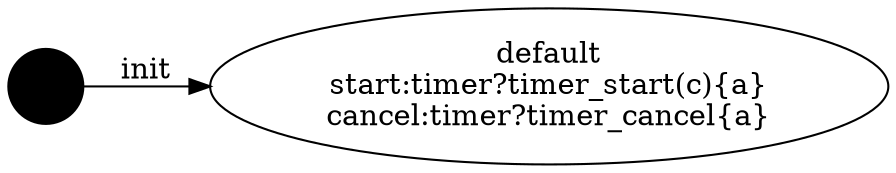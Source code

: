 digraph finite_state_machine {
	rankdir=LR;
	INIT_STATE [shape=circle label = "", style = filled, color = "black"];
		INIT_STATE -> default [label="init"];
	default [label="default\nstart:timer?timer_start(c){a}\ncancel:timer?timer_cancel{a}", shape = ellipse];
}
